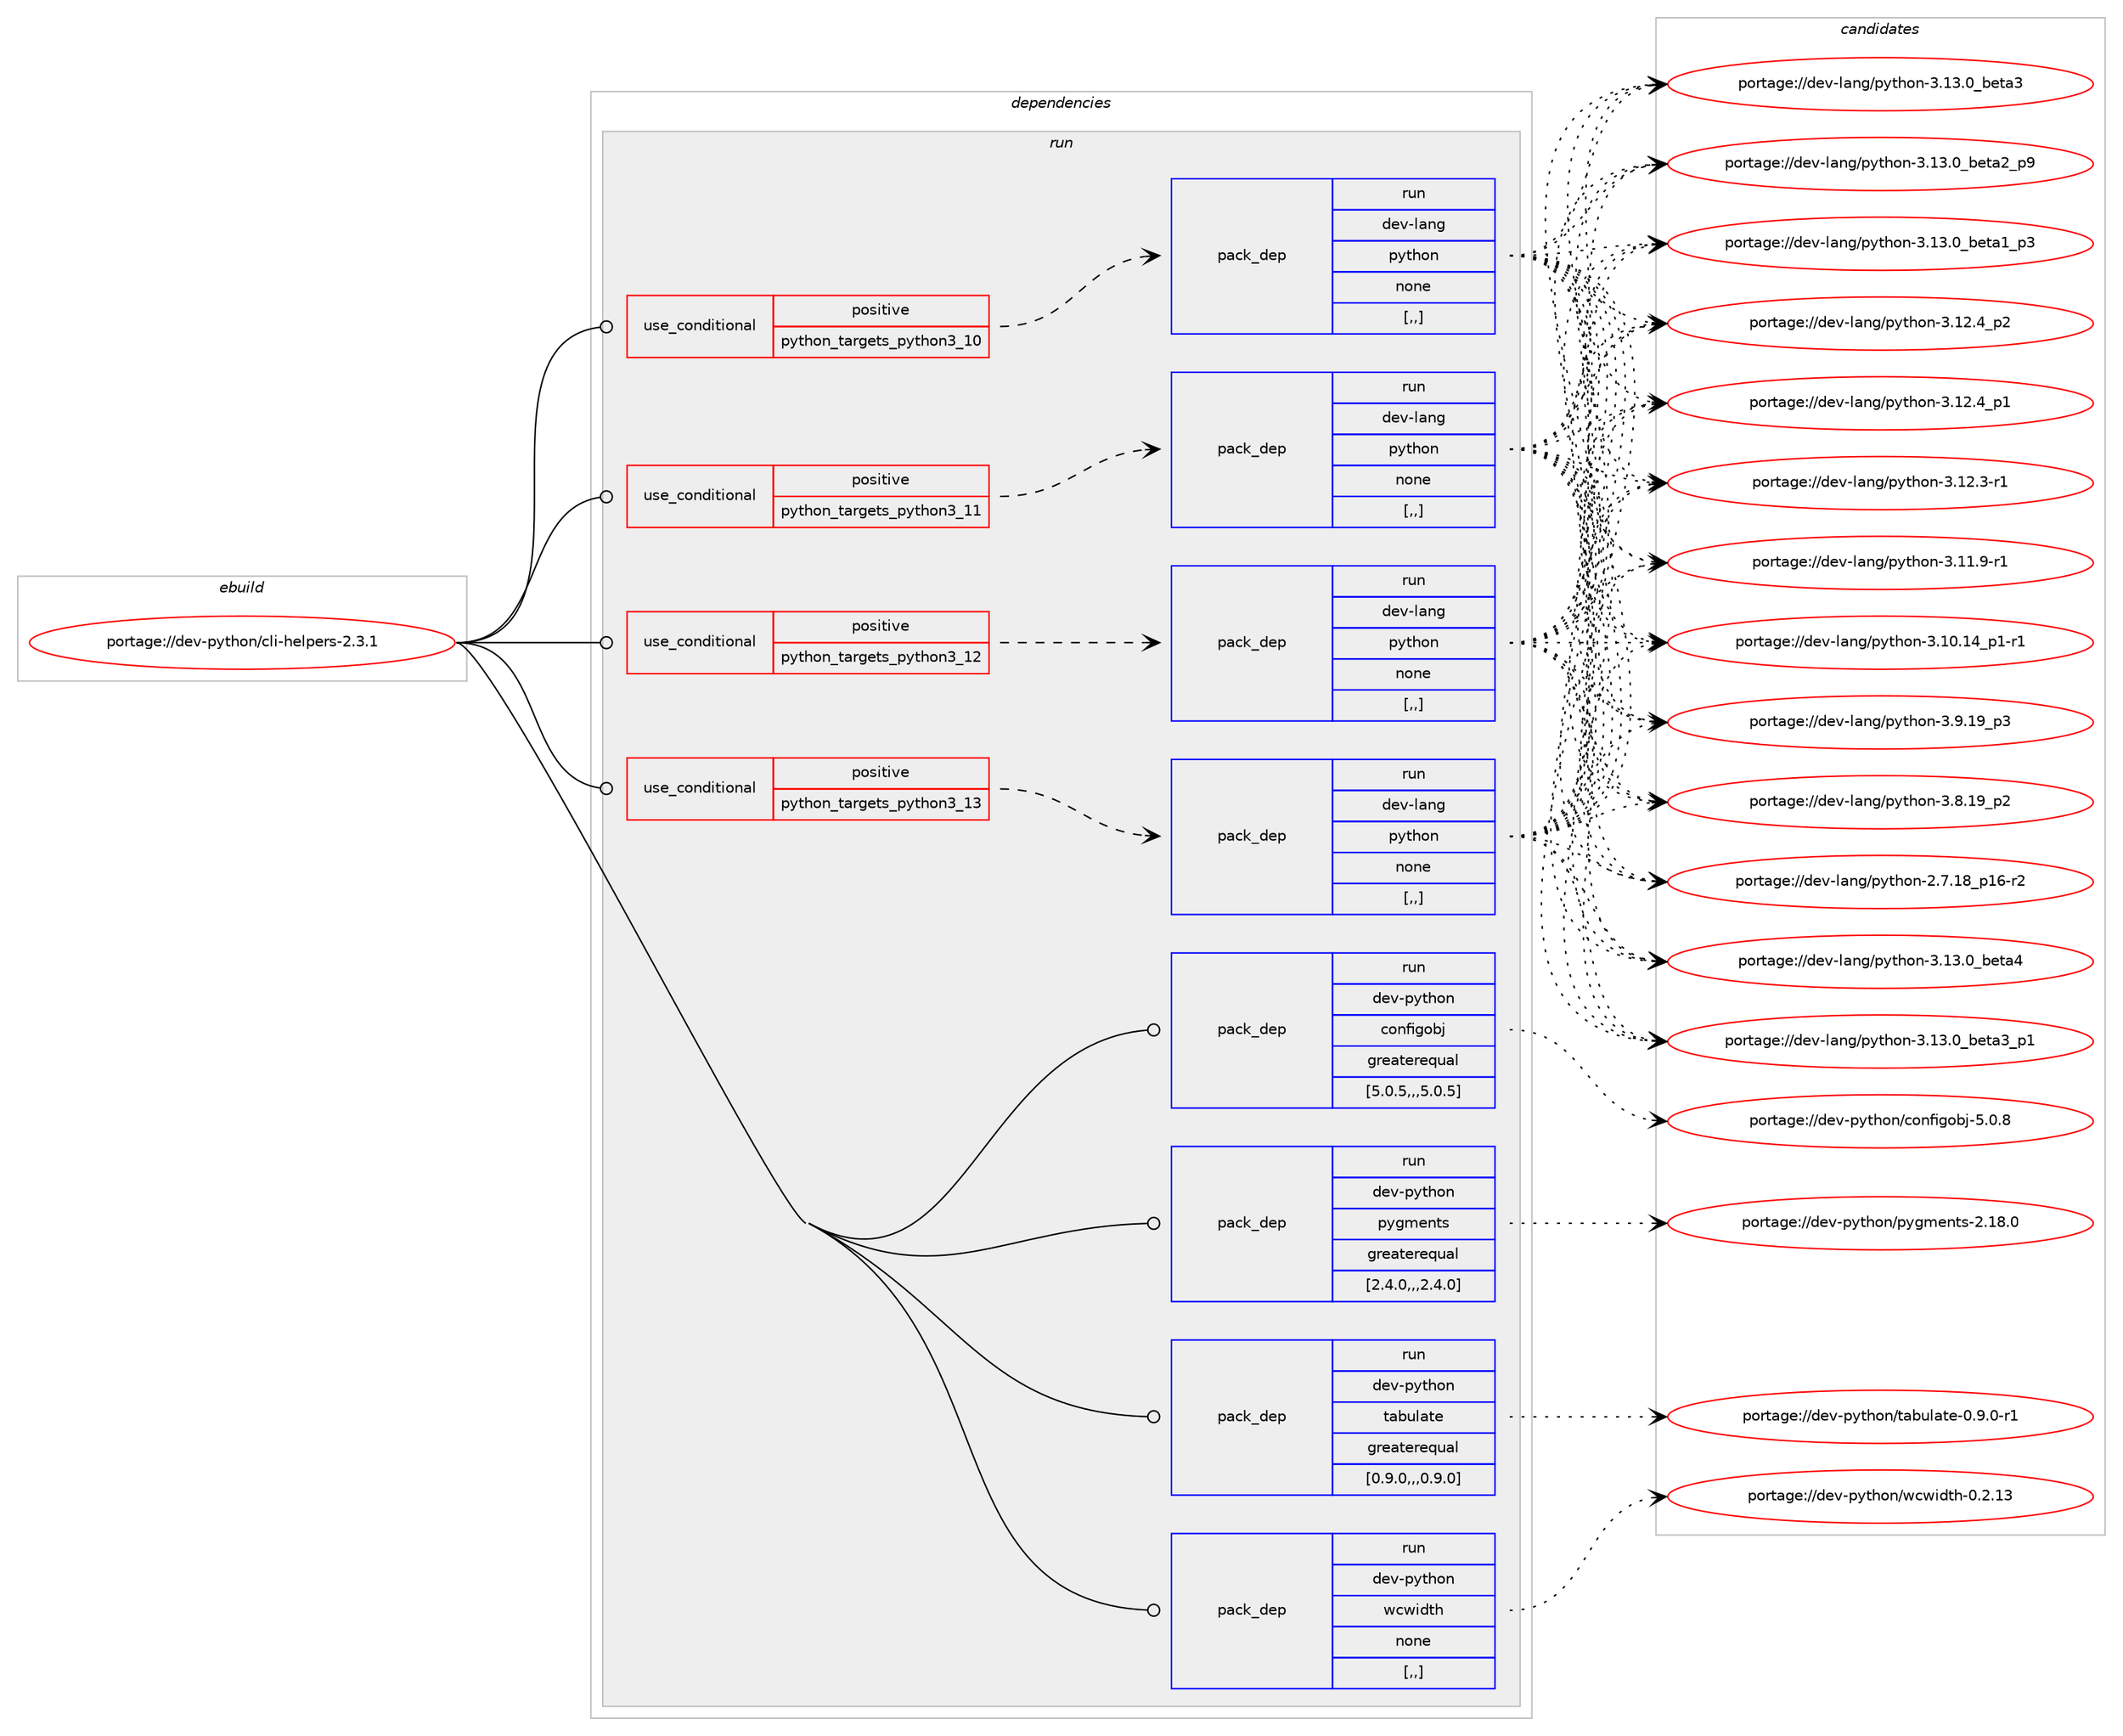 digraph prolog {

# *************
# Graph options
# *************

newrank=true;
concentrate=true;
compound=true;
graph [rankdir=LR,fontname=Helvetica,fontsize=10,ranksep=1.5];#, ranksep=2.5, nodesep=0.2];
edge  [arrowhead=vee];
node  [fontname=Helvetica,fontsize=10];

# **********
# The ebuild
# **********

subgraph cluster_leftcol {
color=gray;
label=<<i>ebuild</i>>;
id [label="portage://dev-python/cli-helpers-2.3.1", color=red, width=4, href="../dev-python/cli-helpers-2.3.1.svg"];
}

# ****************
# The dependencies
# ****************

subgraph cluster_midcol {
color=gray;
label=<<i>dependencies</i>>;
subgraph cluster_compile {
fillcolor="#eeeeee";
style=filled;
label=<<i>compile</i>>;
}
subgraph cluster_compileandrun {
fillcolor="#eeeeee";
style=filled;
label=<<i>compile and run</i>>;
}
subgraph cluster_run {
fillcolor="#eeeeee";
style=filled;
label=<<i>run</i>>;
subgraph cond31796 {
dependency144134 [label=<<TABLE BORDER="0" CELLBORDER="1" CELLSPACING="0" CELLPADDING="4"><TR><TD ROWSPAN="3" CELLPADDING="10">use_conditional</TD></TR><TR><TD>positive</TD></TR><TR><TD>python_targets_python3_10</TD></TR></TABLE>>, shape=none, color=red];
subgraph pack111091 {
dependency144135 [label=<<TABLE BORDER="0" CELLBORDER="1" CELLSPACING="0" CELLPADDING="4" WIDTH="220"><TR><TD ROWSPAN="6" CELLPADDING="30">pack_dep</TD></TR><TR><TD WIDTH="110">run</TD></TR><TR><TD>dev-lang</TD></TR><TR><TD>python</TD></TR><TR><TD>none</TD></TR><TR><TD>[,,]</TD></TR></TABLE>>, shape=none, color=blue];
}
dependency144134:e -> dependency144135:w [weight=20,style="dashed",arrowhead="vee"];
}
id:e -> dependency144134:w [weight=20,style="solid",arrowhead="odot"];
subgraph cond31797 {
dependency144136 [label=<<TABLE BORDER="0" CELLBORDER="1" CELLSPACING="0" CELLPADDING="4"><TR><TD ROWSPAN="3" CELLPADDING="10">use_conditional</TD></TR><TR><TD>positive</TD></TR><TR><TD>python_targets_python3_11</TD></TR></TABLE>>, shape=none, color=red];
subgraph pack111092 {
dependency144137 [label=<<TABLE BORDER="0" CELLBORDER="1" CELLSPACING="0" CELLPADDING="4" WIDTH="220"><TR><TD ROWSPAN="6" CELLPADDING="30">pack_dep</TD></TR><TR><TD WIDTH="110">run</TD></TR><TR><TD>dev-lang</TD></TR><TR><TD>python</TD></TR><TR><TD>none</TD></TR><TR><TD>[,,]</TD></TR></TABLE>>, shape=none, color=blue];
}
dependency144136:e -> dependency144137:w [weight=20,style="dashed",arrowhead="vee"];
}
id:e -> dependency144136:w [weight=20,style="solid",arrowhead="odot"];
subgraph cond31798 {
dependency144138 [label=<<TABLE BORDER="0" CELLBORDER="1" CELLSPACING="0" CELLPADDING="4"><TR><TD ROWSPAN="3" CELLPADDING="10">use_conditional</TD></TR><TR><TD>positive</TD></TR><TR><TD>python_targets_python3_12</TD></TR></TABLE>>, shape=none, color=red];
subgraph pack111093 {
dependency144139 [label=<<TABLE BORDER="0" CELLBORDER="1" CELLSPACING="0" CELLPADDING="4" WIDTH="220"><TR><TD ROWSPAN="6" CELLPADDING="30">pack_dep</TD></TR><TR><TD WIDTH="110">run</TD></TR><TR><TD>dev-lang</TD></TR><TR><TD>python</TD></TR><TR><TD>none</TD></TR><TR><TD>[,,]</TD></TR></TABLE>>, shape=none, color=blue];
}
dependency144138:e -> dependency144139:w [weight=20,style="dashed",arrowhead="vee"];
}
id:e -> dependency144138:w [weight=20,style="solid",arrowhead="odot"];
subgraph cond31799 {
dependency144140 [label=<<TABLE BORDER="0" CELLBORDER="1" CELLSPACING="0" CELLPADDING="4"><TR><TD ROWSPAN="3" CELLPADDING="10">use_conditional</TD></TR><TR><TD>positive</TD></TR><TR><TD>python_targets_python3_13</TD></TR></TABLE>>, shape=none, color=red];
subgraph pack111094 {
dependency144141 [label=<<TABLE BORDER="0" CELLBORDER="1" CELLSPACING="0" CELLPADDING="4" WIDTH="220"><TR><TD ROWSPAN="6" CELLPADDING="30">pack_dep</TD></TR><TR><TD WIDTH="110">run</TD></TR><TR><TD>dev-lang</TD></TR><TR><TD>python</TD></TR><TR><TD>none</TD></TR><TR><TD>[,,]</TD></TR></TABLE>>, shape=none, color=blue];
}
dependency144140:e -> dependency144141:w [weight=20,style="dashed",arrowhead="vee"];
}
id:e -> dependency144140:w [weight=20,style="solid",arrowhead="odot"];
subgraph pack111095 {
dependency144142 [label=<<TABLE BORDER="0" CELLBORDER="1" CELLSPACING="0" CELLPADDING="4" WIDTH="220"><TR><TD ROWSPAN="6" CELLPADDING="30">pack_dep</TD></TR><TR><TD WIDTH="110">run</TD></TR><TR><TD>dev-python</TD></TR><TR><TD>configobj</TD></TR><TR><TD>greaterequal</TD></TR><TR><TD>[5.0.5,,,5.0.5]</TD></TR></TABLE>>, shape=none, color=blue];
}
id:e -> dependency144142:w [weight=20,style="solid",arrowhead="odot"];
subgraph pack111096 {
dependency144143 [label=<<TABLE BORDER="0" CELLBORDER="1" CELLSPACING="0" CELLPADDING="4" WIDTH="220"><TR><TD ROWSPAN="6" CELLPADDING="30">pack_dep</TD></TR><TR><TD WIDTH="110">run</TD></TR><TR><TD>dev-python</TD></TR><TR><TD>pygments</TD></TR><TR><TD>greaterequal</TD></TR><TR><TD>[2.4.0,,,2.4.0]</TD></TR></TABLE>>, shape=none, color=blue];
}
id:e -> dependency144143:w [weight=20,style="solid",arrowhead="odot"];
subgraph pack111097 {
dependency144144 [label=<<TABLE BORDER="0" CELLBORDER="1" CELLSPACING="0" CELLPADDING="4" WIDTH="220"><TR><TD ROWSPAN="6" CELLPADDING="30">pack_dep</TD></TR><TR><TD WIDTH="110">run</TD></TR><TR><TD>dev-python</TD></TR><TR><TD>tabulate</TD></TR><TR><TD>greaterequal</TD></TR><TR><TD>[0.9.0,,,0.9.0]</TD></TR></TABLE>>, shape=none, color=blue];
}
id:e -> dependency144144:w [weight=20,style="solid",arrowhead="odot"];
subgraph pack111098 {
dependency144145 [label=<<TABLE BORDER="0" CELLBORDER="1" CELLSPACING="0" CELLPADDING="4" WIDTH="220"><TR><TD ROWSPAN="6" CELLPADDING="30">pack_dep</TD></TR><TR><TD WIDTH="110">run</TD></TR><TR><TD>dev-python</TD></TR><TR><TD>wcwidth</TD></TR><TR><TD>none</TD></TR><TR><TD>[,,]</TD></TR></TABLE>>, shape=none, color=blue];
}
id:e -> dependency144145:w [weight=20,style="solid",arrowhead="odot"];
}
}

# **************
# The candidates
# **************

subgraph cluster_choices {
rank=same;
color=gray;
label=<<i>candidates</i>>;

subgraph choice111091 {
color=black;
nodesep=1;
choice1001011184510897110103471121211161041111104551464951464895981011169752 [label="portage://dev-lang/python-3.13.0_beta4", color=red, width=4,href="../dev-lang/python-3.13.0_beta4.svg"];
choice10010111845108971101034711212111610411111045514649514648959810111697519511249 [label="portage://dev-lang/python-3.13.0_beta3_p1", color=red, width=4,href="../dev-lang/python-3.13.0_beta3_p1.svg"];
choice1001011184510897110103471121211161041111104551464951464895981011169751 [label="portage://dev-lang/python-3.13.0_beta3", color=red, width=4,href="../dev-lang/python-3.13.0_beta3.svg"];
choice10010111845108971101034711212111610411111045514649514648959810111697509511257 [label="portage://dev-lang/python-3.13.0_beta2_p9", color=red, width=4,href="../dev-lang/python-3.13.0_beta2_p9.svg"];
choice10010111845108971101034711212111610411111045514649514648959810111697499511251 [label="portage://dev-lang/python-3.13.0_beta1_p3", color=red, width=4,href="../dev-lang/python-3.13.0_beta1_p3.svg"];
choice100101118451089711010347112121116104111110455146495046529511250 [label="portage://dev-lang/python-3.12.4_p2", color=red, width=4,href="../dev-lang/python-3.12.4_p2.svg"];
choice100101118451089711010347112121116104111110455146495046529511249 [label="portage://dev-lang/python-3.12.4_p1", color=red, width=4,href="../dev-lang/python-3.12.4_p1.svg"];
choice100101118451089711010347112121116104111110455146495046514511449 [label="portage://dev-lang/python-3.12.3-r1", color=red, width=4,href="../dev-lang/python-3.12.3-r1.svg"];
choice100101118451089711010347112121116104111110455146494946574511449 [label="portage://dev-lang/python-3.11.9-r1", color=red, width=4,href="../dev-lang/python-3.11.9-r1.svg"];
choice100101118451089711010347112121116104111110455146494846495295112494511449 [label="portage://dev-lang/python-3.10.14_p1-r1", color=red, width=4,href="../dev-lang/python-3.10.14_p1-r1.svg"];
choice100101118451089711010347112121116104111110455146574649579511251 [label="portage://dev-lang/python-3.9.19_p3", color=red, width=4,href="../dev-lang/python-3.9.19_p3.svg"];
choice100101118451089711010347112121116104111110455146564649579511250 [label="portage://dev-lang/python-3.8.19_p2", color=red, width=4,href="../dev-lang/python-3.8.19_p2.svg"];
choice100101118451089711010347112121116104111110455046554649569511249544511450 [label="portage://dev-lang/python-2.7.18_p16-r2", color=red, width=4,href="../dev-lang/python-2.7.18_p16-r2.svg"];
dependency144135:e -> choice1001011184510897110103471121211161041111104551464951464895981011169752:w [style=dotted,weight="100"];
dependency144135:e -> choice10010111845108971101034711212111610411111045514649514648959810111697519511249:w [style=dotted,weight="100"];
dependency144135:e -> choice1001011184510897110103471121211161041111104551464951464895981011169751:w [style=dotted,weight="100"];
dependency144135:e -> choice10010111845108971101034711212111610411111045514649514648959810111697509511257:w [style=dotted,weight="100"];
dependency144135:e -> choice10010111845108971101034711212111610411111045514649514648959810111697499511251:w [style=dotted,weight="100"];
dependency144135:e -> choice100101118451089711010347112121116104111110455146495046529511250:w [style=dotted,weight="100"];
dependency144135:e -> choice100101118451089711010347112121116104111110455146495046529511249:w [style=dotted,weight="100"];
dependency144135:e -> choice100101118451089711010347112121116104111110455146495046514511449:w [style=dotted,weight="100"];
dependency144135:e -> choice100101118451089711010347112121116104111110455146494946574511449:w [style=dotted,weight="100"];
dependency144135:e -> choice100101118451089711010347112121116104111110455146494846495295112494511449:w [style=dotted,weight="100"];
dependency144135:e -> choice100101118451089711010347112121116104111110455146574649579511251:w [style=dotted,weight="100"];
dependency144135:e -> choice100101118451089711010347112121116104111110455146564649579511250:w [style=dotted,weight="100"];
dependency144135:e -> choice100101118451089711010347112121116104111110455046554649569511249544511450:w [style=dotted,weight="100"];
}
subgraph choice111092 {
color=black;
nodesep=1;
choice1001011184510897110103471121211161041111104551464951464895981011169752 [label="portage://dev-lang/python-3.13.0_beta4", color=red, width=4,href="../dev-lang/python-3.13.0_beta4.svg"];
choice10010111845108971101034711212111610411111045514649514648959810111697519511249 [label="portage://dev-lang/python-3.13.0_beta3_p1", color=red, width=4,href="../dev-lang/python-3.13.0_beta3_p1.svg"];
choice1001011184510897110103471121211161041111104551464951464895981011169751 [label="portage://dev-lang/python-3.13.0_beta3", color=red, width=4,href="../dev-lang/python-3.13.0_beta3.svg"];
choice10010111845108971101034711212111610411111045514649514648959810111697509511257 [label="portage://dev-lang/python-3.13.0_beta2_p9", color=red, width=4,href="../dev-lang/python-3.13.0_beta2_p9.svg"];
choice10010111845108971101034711212111610411111045514649514648959810111697499511251 [label="portage://dev-lang/python-3.13.0_beta1_p3", color=red, width=4,href="../dev-lang/python-3.13.0_beta1_p3.svg"];
choice100101118451089711010347112121116104111110455146495046529511250 [label="portage://dev-lang/python-3.12.4_p2", color=red, width=4,href="../dev-lang/python-3.12.4_p2.svg"];
choice100101118451089711010347112121116104111110455146495046529511249 [label="portage://dev-lang/python-3.12.4_p1", color=red, width=4,href="../dev-lang/python-3.12.4_p1.svg"];
choice100101118451089711010347112121116104111110455146495046514511449 [label="portage://dev-lang/python-3.12.3-r1", color=red, width=4,href="../dev-lang/python-3.12.3-r1.svg"];
choice100101118451089711010347112121116104111110455146494946574511449 [label="portage://dev-lang/python-3.11.9-r1", color=red, width=4,href="../dev-lang/python-3.11.9-r1.svg"];
choice100101118451089711010347112121116104111110455146494846495295112494511449 [label="portage://dev-lang/python-3.10.14_p1-r1", color=red, width=4,href="../dev-lang/python-3.10.14_p1-r1.svg"];
choice100101118451089711010347112121116104111110455146574649579511251 [label="portage://dev-lang/python-3.9.19_p3", color=red, width=4,href="../dev-lang/python-3.9.19_p3.svg"];
choice100101118451089711010347112121116104111110455146564649579511250 [label="portage://dev-lang/python-3.8.19_p2", color=red, width=4,href="../dev-lang/python-3.8.19_p2.svg"];
choice100101118451089711010347112121116104111110455046554649569511249544511450 [label="portage://dev-lang/python-2.7.18_p16-r2", color=red, width=4,href="../dev-lang/python-2.7.18_p16-r2.svg"];
dependency144137:e -> choice1001011184510897110103471121211161041111104551464951464895981011169752:w [style=dotted,weight="100"];
dependency144137:e -> choice10010111845108971101034711212111610411111045514649514648959810111697519511249:w [style=dotted,weight="100"];
dependency144137:e -> choice1001011184510897110103471121211161041111104551464951464895981011169751:w [style=dotted,weight="100"];
dependency144137:e -> choice10010111845108971101034711212111610411111045514649514648959810111697509511257:w [style=dotted,weight="100"];
dependency144137:e -> choice10010111845108971101034711212111610411111045514649514648959810111697499511251:w [style=dotted,weight="100"];
dependency144137:e -> choice100101118451089711010347112121116104111110455146495046529511250:w [style=dotted,weight="100"];
dependency144137:e -> choice100101118451089711010347112121116104111110455146495046529511249:w [style=dotted,weight="100"];
dependency144137:e -> choice100101118451089711010347112121116104111110455146495046514511449:w [style=dotted,weight="100"];
dependency144137:e -> choice100101118451089711010347112121116104111110455146494946574511449:w [style=dotted,weight="100"];
dependency144137:e -> choice100101118451089711010347112121116104111110455146494846495295112494511449:w [style=dotted,weight="100"];
dependency144137:e -> choice100101118451089711010347112121116104111110455146574649579511251:w [style=dotted,weight="100"];
dependency144137:e -> choice100101118451089711010347112121116104111110455146564649579511250:w [style=dotted,weight="100"];
dependency144137:e -> choice100101118451089711010347112121116104111110455046554649569511249544511450:w [style=dotted,weight="100"];
}
subgraph choice111093 {
color=black;
nodesep=1;
choice1001011184510897110103471121211161041111104551464951464895981011169752 [label="portage://dev-lang/python-3.13.0_beta4", color=red, width=4,href="../dev-lang/python-3.13.0_beta4.svg"];
choice10010111845108971101034711212111610411111045514649514648959810111697519511249 [label="portage://dev-lang/python-3.13.0_beta3_p1", color=red, width=4,href="../dev-lang/python-3.13.0_beta3_p1.svg"];
choice1001011184510897110103471121211161041111104551464951464895981011169751 [label="portage://dev-lang/python-3.13.0_beta3", color=red, width=4,href="../dev-lang/python-3.13.0_beta3.svg"];
choice10010111845108971101034711212111610411111045514649514648959810111697509511257 [label="portage://dev-lang/python-3.13.0_beta2_p9", color=red, width=4,href="../dev-lang/python-3.13.0_beta2_p9.svg"];
choice10010111845108971101034711212111610411111045514649514648959810111697499511251 [label="portage://dev-lang/python-3.13.0_beta1_p3", color=red, width=4,href="../dev-lang/python-3.13.0_beta1_p3.svg"];
choice100101118451089711010347112121116104111110455146495046529511250 [label="portage://dev-lang/python-3.12.4_p2", color=red, width=4,href="../dev-lang/python-3.12.4_p2.svg"];
choice100101118451089711010347112121116104111110455146495046529511249 [label="portage://dev-lang/python-3.12.4_p1", color=red, width=4,href="../dev-lang/python-3.12.4_p1.svg"];
choice100101118451089711010347112121116104111110455146495046514511449 [label="portage://dev-lang/python-3.12.3-r1", color=red, width=4,href="../dev-lang/python-3.12.3-r1.svg"];
choice100101118451089711010347112121116104111110455146494946574511449 [label="portage://dev-lang/python-3.11.9-r1", color=red, width=4,href="../dev-lang/python-3.11.9-r1.svg"];
choice100101118451089711010347112121116104111110455146494846495295112494511449 [label="portage://dev-lang/python-3.10.14_p1-r1", color=red, width=4,href="../dev-lang/python-3.10.14_p1-r1.svg"];
choice100101118451089711010347112121116104111110455146574649579511251 [label="portage://dev-lang/python-3.9.19_p3", color=red, width=4,href="../dev-lang/python-3.9.19_p3.svg"];
choice100101118451089711010347112121116104111110455146564649579511250 [label="portage://dev-lang/python-3.8.19_p2", color=red, width=4,href="../dev-lang/python-3.8.19_p2.svg"];
choice100101118451089711010347112121116104111110455046554649569511249544511450 [label="portage://dev-lang/python-2.7.18_p16-r2", color=red, width=4,href="../dev-lang/python-2.7.18_p16-r2.svg"];
dependency144139:e -> choice1001011184510897110103471121211161041111104551464951464895981011169752:w [style=dotted,weight="100"];
dependency144139:e -> choice10010111845108971101034711212111610411111045514649514648959810111697519511249:w [style=dotted,weight="100"];
dependency144139:e -> choice1001011184510897110103471121211161041111104551464951464895981011169751:w [style=dotted,weight="100"];
dependency144139:e -> choice10010111845108971101034711212111610411111045514649514648959810111697509511257:w [style=dotted,weight="100"];
dependency144139:e -> choice10010111845108971101034711212111610411111045514649514648959810111697499511251:w [style=dotted,weight="100"];
dependency144139:e -> choice100101118451089711010347112121116104111110455146495046529511250:w [style=dotted,weight="100"];
dependency144139:e -> choice100101118451089711010347112121116104111110455146495046529511249:w [style=dotted,weight="100"];
dependency144139:e -> choice100101118451089711010347112121116104111110455146495046514511449:w [style=dotted,weight="100"];
dependency144139:e -> choice100101118451089711010347112121116104111110455146494946574511449:w [style=dotted,weight="100"];
dependency144139:e -> choice100101118451089711010347112121116104111110455146494846495295112494511449:w [style=dotted,weight="100"];
dependency144139:e -> choice100101118451089711010347112121116104111110455146574649579511251:w [style=dotted,weight="100"];
dependency144139:e -> choice100101118451089711010347112121116104111110455146564649579511250:w [style=dotted,weight="100"];
dependency144139:e -> choice100101118451089711010347112121116104111110455046554649569511249544511450:w [style=dotted,weight="100"];
}
subgraph choice111094 {
color=black;
nodesep=1;
choice1001011184510897110103471121211161041111104551464951464895981011169752 [label="portage://dev-lang/python-3.13.0_beta4", color=red, width=4,href="../dev-lang/python-3.13.0_beta4.svg"];
choice10010111845108971101034711212111610411111045514649514648959810111697519511249 [label="portage://dev-lang/python-3.13.0_beta3_p1", color=red, width=4,href="../dev-lang/python-3.13.0_beta3_p1.svg"];
choice1001011184510897110103471121211161041111104551464951464895981011169751 [label="portage://dev-lang/python-3.13.0_beta3", color=red, width=4,href="../dev-lang/python-3.13.0_beta3.svg"];
choice10010111845108971101034711212111610411111045514649514648959810111697509511257 [label="portage://dev-lang/python-3.13.0_beta2_p9", color=red, width=4,href="../dev-lang/python-3.13.0_beta2_p9.svg"];
choice10010111845108971101034711212111610411111045514649514648959810111697499511251 [label="portage://dev-lang/python-3.13.0_beta1_p3", color=red, width=4,href="../dev-lang/python-3.13.0_beta1_p3.svg"];
choice100101118451089711010347112121116104111110455146495046529511250 [label="portage://dev-lang/python-3.12.4_p2", color=red, width=4,href="../dev-lang/python-3.12.4_p2.svg"];
choice100101118451089711010347112121116104111110455146495046529511249 [label="portage://dev-lang/python-3.12.4_p1", color=red, width=4,href="../dev-lang/python-3.12.4_p1.svg"];
choice100101118451089711010347112121116104111110455146495046514511449 [label="portage://dev-lang/python-3.12.3-r1", color=red, width=4,href="../dev-lang/python-3.12.3-r1.svg"];
choice100101118451089711010347112121116104111110455146494946574511449 [label="portage://dev-lang/python-3.11.9-r1", color=red, width=4,href="../dev-lang/python-3.11.9-r1.svg"];
choice100101118451089711010347112121116104111110455146494846495295112494511449 [label="portage://dev-lang/python-3.10.14_p1-r1", color=red, width=4,href="../dev-lang/python-3.10.14_p1-r1.svg"];
choice100101118451089711010347112121116104111110455146574649579511251 [label="portage://dev-lang/python-3.9.19_p3", color=red, width=4,href="../dev-lang/python-3.9.19_p3.svg"];
choice100101118451089711010347112121116104111110455146564649579511250 [label="portage://dev-lang/python-3.8.19_p2", color=red, width=4,href="../dev-lang/python-3.8.19_p2.svg"];
choice100101118451089711010347112121116104111110455046554649569511249544511450 [label="portage://dev-lang/python-2.7.18_p16-r2", color=red, width=4,href="../dev-lang/python-2.7.18_p16-r2.svg"];
dependency144141:e -> choice1001011184510897110103471121211161041111104551464951464895981011169752:w [style=dotted,weight="100"];
dependency144141:e -> choice10010111845108971101034711212111610411111045514649514648959810111697519511249:w [style=dotted,weight="100"];
dependency144141:e -> choice1001011184510897110103471121211161041111104551464951464895981011169751:w [style=dotted,weight="100"];
dependency144141:e -> choice10010111845108971101034711212111610411111045514649514648959810111697509511257:w [style=dotted,weight="100"];
dependency144141:e -> choice10010111845108971101034711212111610411111045514649514648959810111697499511251:w [style=dotted,weight="100"];
dependency144141:e -> choice100101118451089711010347112121116104111110455146495046529511250:w [style=dotted,weight="100"];
dependency144141:e -> choice100101118451089711010347112121116104111110455146495046529511249:w [style=dotted,weight="100"];
dependency144141:e -> choice100101118451089711010347112121116104111110455146495046514511449:w [style=dotted,weight="100"];
dependency144141:e -> choice100101118451089711010347112121116104111110455146494946574511449:w [style=dotted,weight="100"];
dependency144141:e -> choice100101118451089711010347112121116104111110455146494846495295112494511449:w [style=dotted,weight="100"];
dependency144141:e -> choice100101118451089711010347112121116104111110455146574649579511251:w [style=dotted,weight="100"];
dependency144141:e -> choice100101118451089711010347112121116104111110455146564649579511250:w [style=dotted,weight="100"];
dependency144141:e -> choice100101118451089711010347112121116104111110455046554649569511249544511450:w [style=dotted,weight="100"];
}
subgraph choice111095 {
color=black;
nodesep=1;
choice10010111845112121116104111110479911111010210510311198106455346484656 [label="portage://dev-python/configobj-5.0.8", color=red, width=4,href="../dev-python/configobj-5.0.8.svg"];
dependency144142:e -> choice10010111845112121116104111110479911111010210510311198106455346484656:w [style=dotted,weight="100"];
}
subgraph choice111096 {
color=black;
nodesep=1;
choice100101118451121211161041111104711212110310910111011611545504649564648 [label="portage://dev-python/pygments-2.18.0", color=red, width=4,href="../dev-python/pygments-2.18.0.svg"];
dependency144143:e -> choice100101118451121211161041111104711212110310910111011611545504649564648:w [style=dotted,weight="100"];
}
subgraph choice111097 {
color=black;
nodesep=1;
choice10010111845112121116104111110471169798117108971161014548465746484511449 [label="portage://dev-python/tabulate-0.9.0-r1", color=red, width=4,href="../dev-python/tabulate-0.9.0-r1.svg"];
dependency144144:e -> choice10010111845112121116104111110471169798117108971161014548465746484511449:w [style=dotted,weight="100"];
}
subgraph choice111098 {
color=black;
nodesep=1;
choice10010111845112121116104111110471199911910510011610445484650464951 [label="portage://dev-python/wcwidth-0.2.13", color=red, width=4,href="../dev-python/wcwidth-0.2.13.svg"];
dependency144145:e -> choice10010111845112121116104111110471199911910510011610445484650464951:w [style=dotted,weight="100"];
}
}

}
